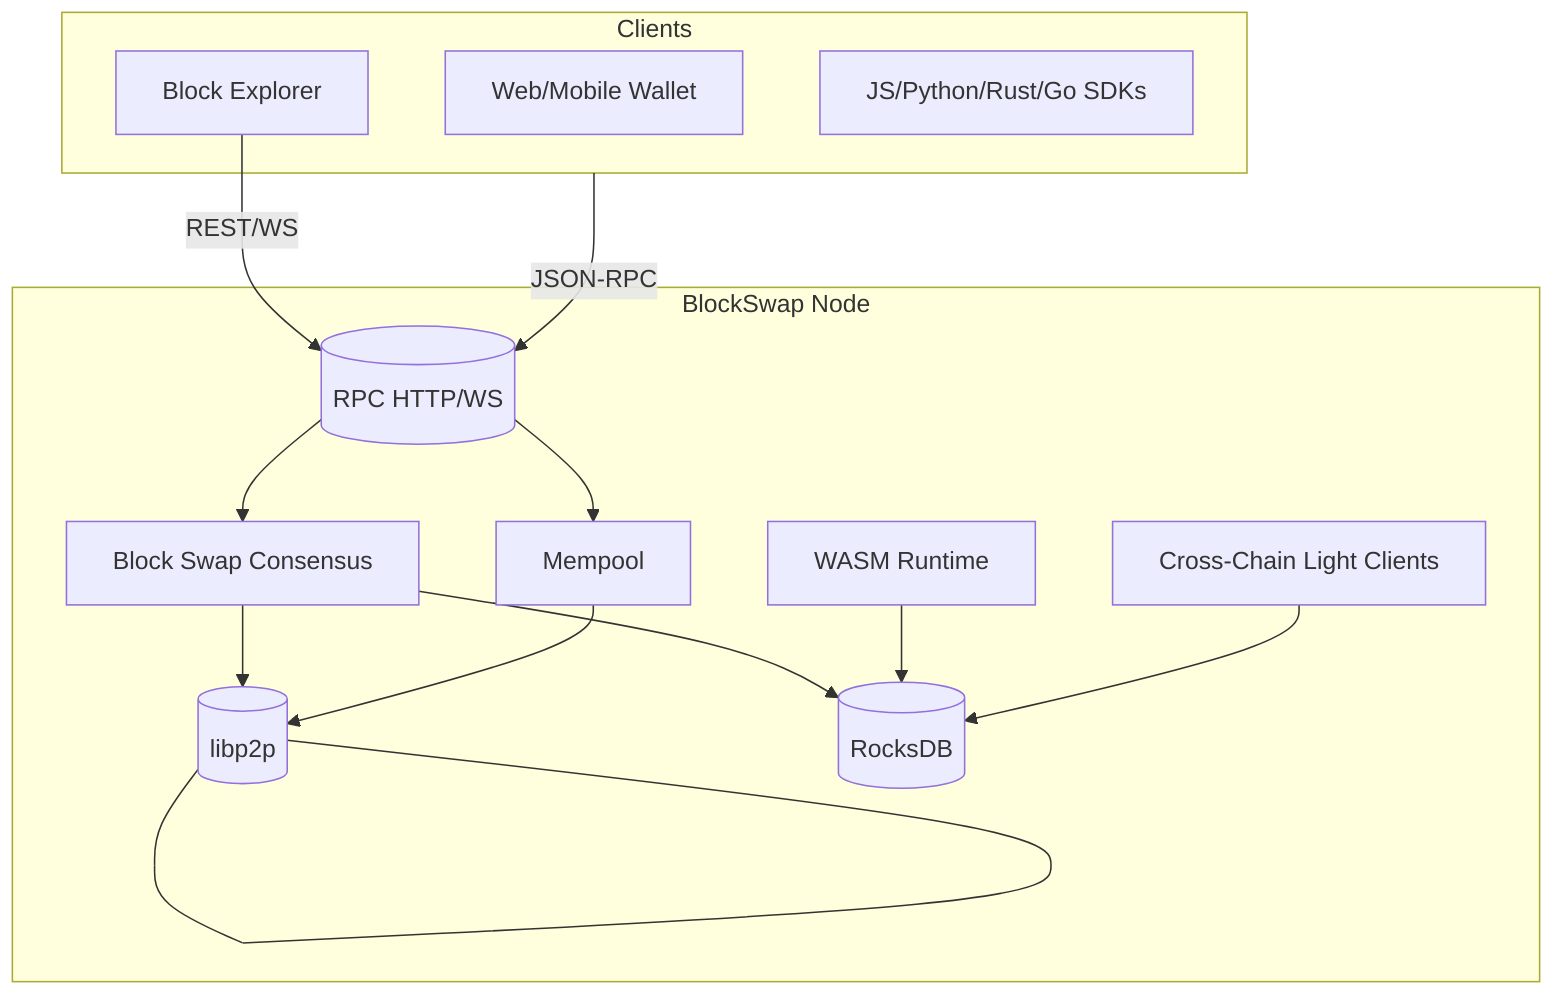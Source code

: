 flowchart TB
  subgraph Clients
    Wallet[Web/Mobile Wallet]
    Explorer[Block Explorer]
    SDKs[JS/Python/Rust/Go SDKs]
  end

  subgraph Node[BlockSwap Node]
    RPC[(RPC HTTP/WS)]
    P2P[(libp2p)]
    Consensus[Block Swap Consensus]
    Mempool[Mempool]
    Storage[(RocksDB)]
    CrossChain[Cross-Chain Light Clients]
    VM[WASM Runtime]
  end

  Clients -->|JSON-RPC| RPC
  Explorer -->|REST/WS| RPC
  RPC --> Consensus
  RPC --> Mempool
  Consensus --> P2P
  Mempool --> P2P
  Consensus --> Storage
  VM --> Storage
  CrossChain --> Storage
  P2P --- P2P